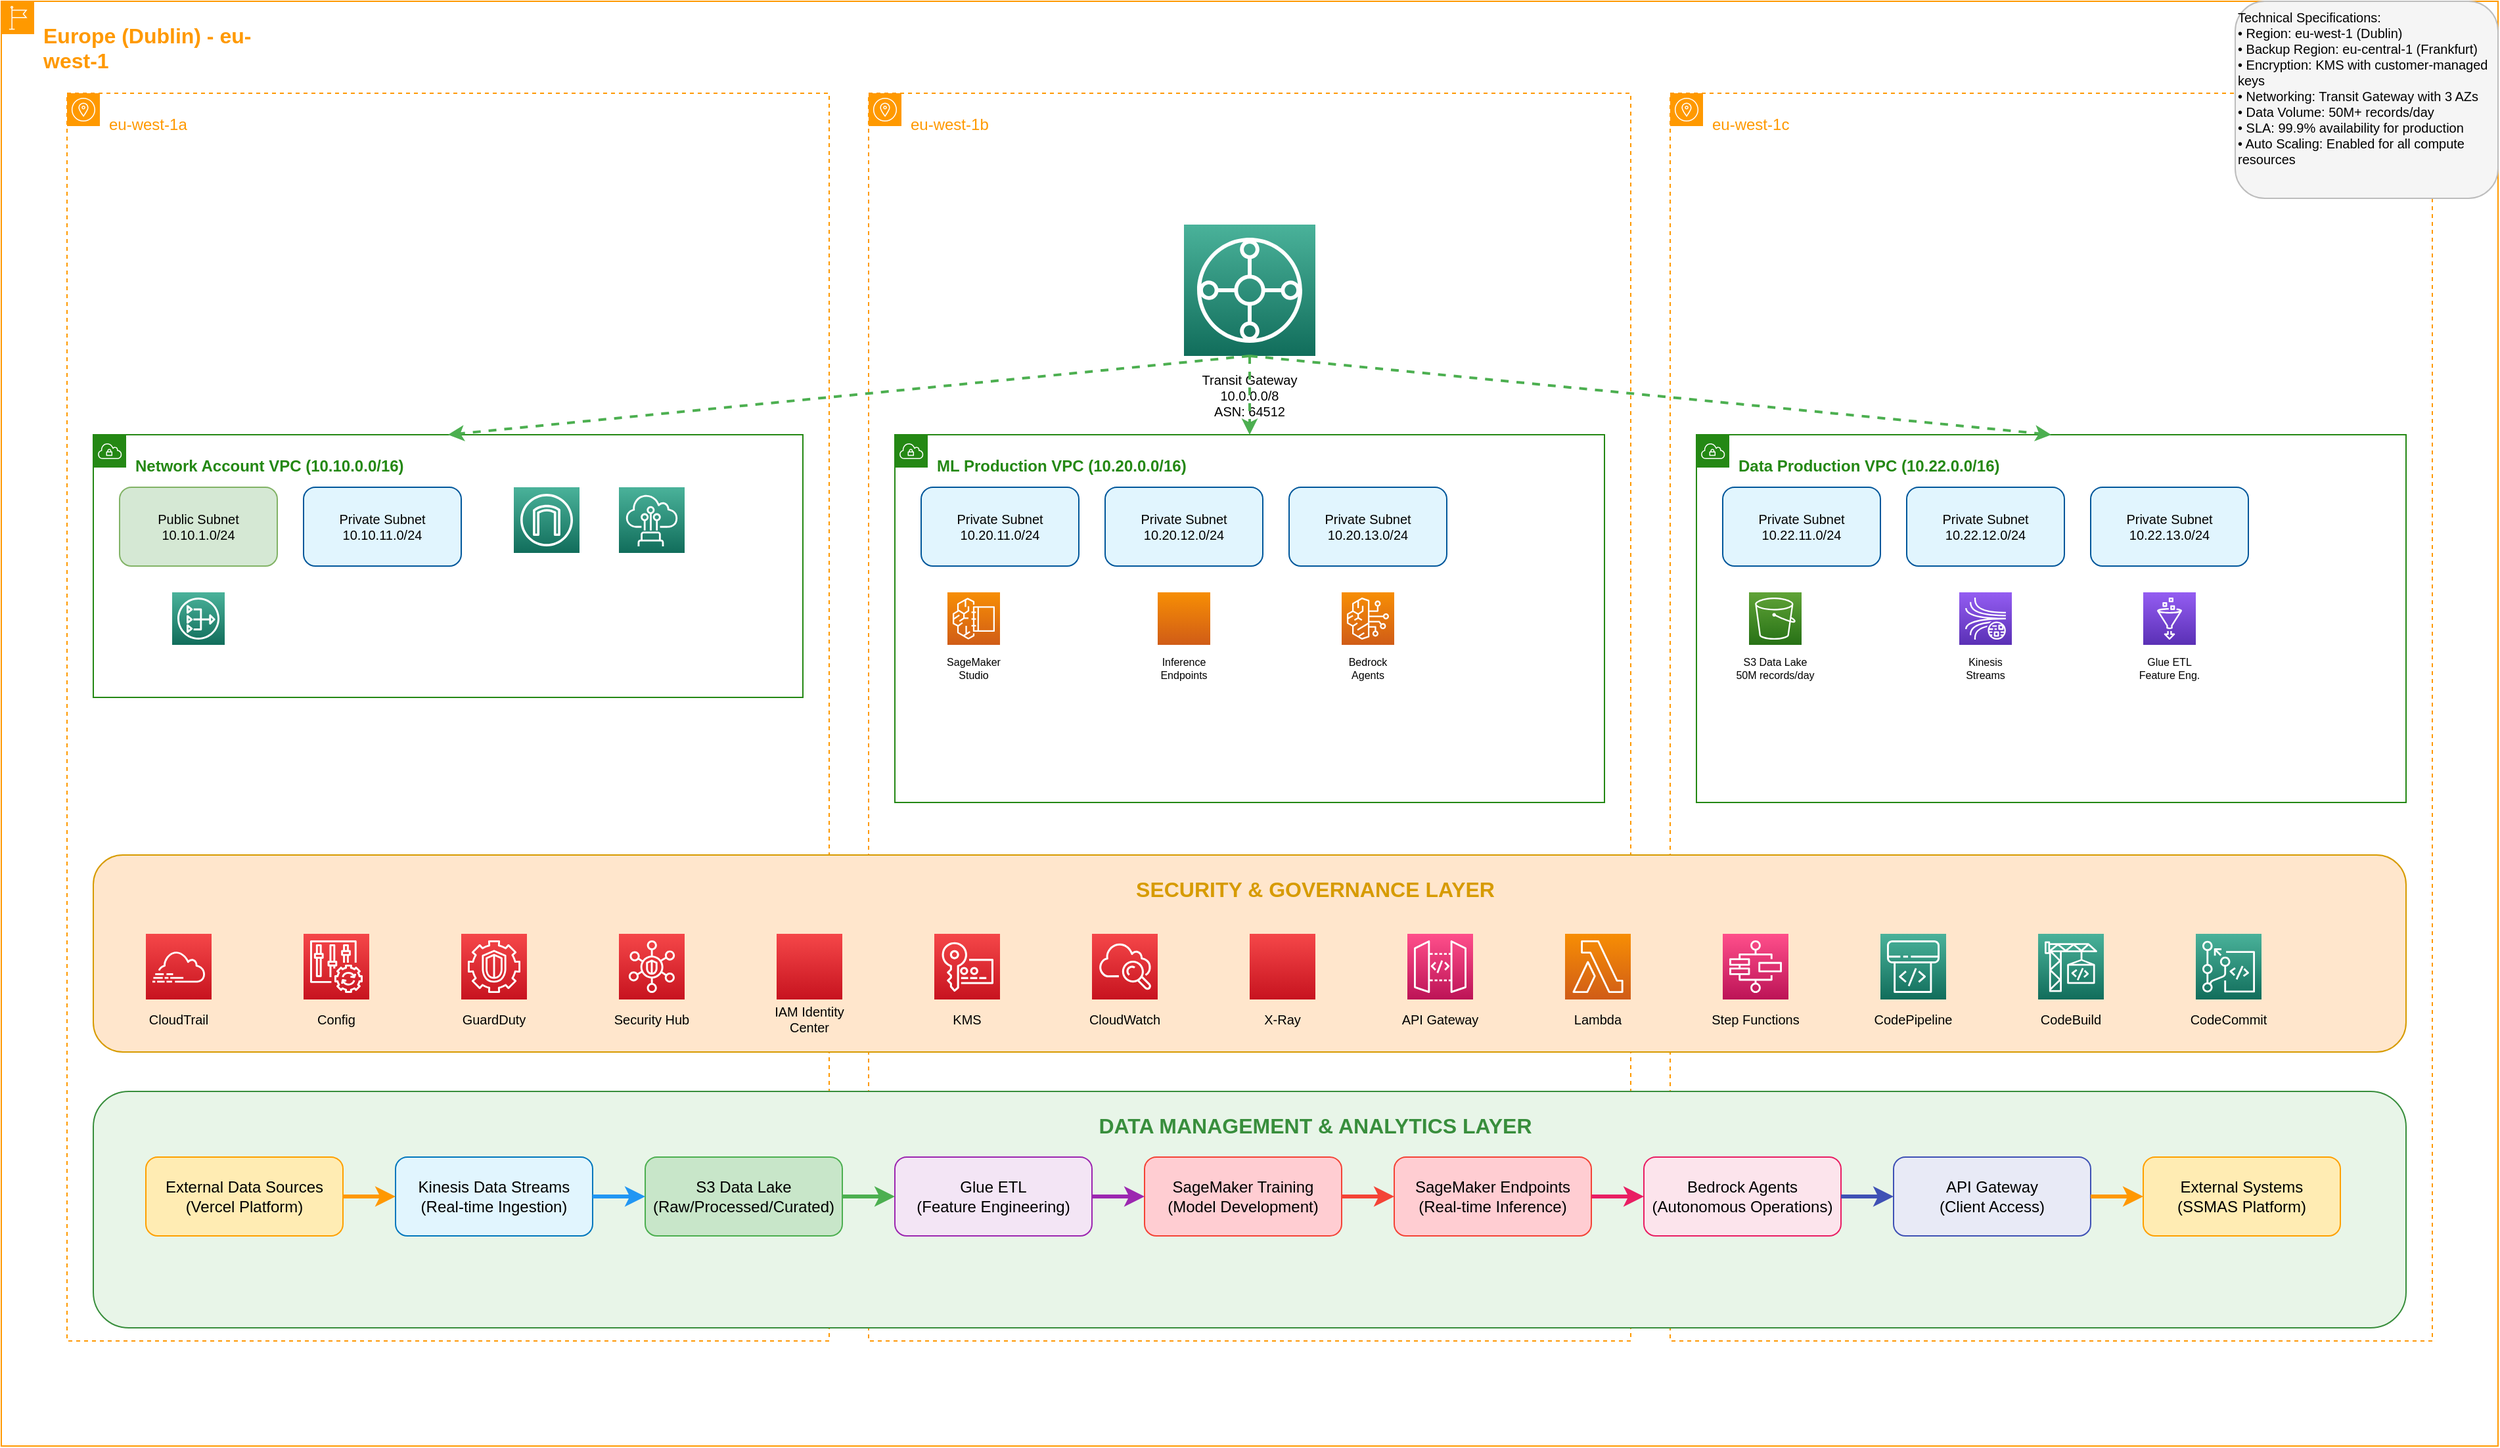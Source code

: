 <mxfile version="22.1.16" type="device">
  <diagram name="AWS Landing Zone - Technical Architecture" id="technical-architecture">
    <mxGraphModel dx="2400" dy="1400" grid="1" gridSize="10" guides="1" tooltips="1" connect="1" arrows="1" fold="1" page="1" pageScale="1" pageWidth="2000" pageHeight="1200" math="0" shadow="0">
      <root>
        <mxCell id="0" />
        <mxCell id="1" parent="0" />

        <!-- AWS Cloud Region -->
        <mxCell id="region-dublin" value="" style="sketch=0;outlineConnect=0;gradientColor=none;html=1;whiteSpace=wrap;fontSize=12;fontStyle=0;shape=mxgraph.aws4.group;grIcon=mxgraph.aws4.group_region;strokeColor=#FF9900;fillColor=none;verticalAlign=top;align=left;spacingLeft=30;fontColor=#FF9900;dashed=0;" vertex="1" parent="1">
          <mxGeometry x="50" y="50" width="1900" height="1100" as="geometry" />
        </mxCell>

        <!-- Region Label -->
        <mxCell id="region-label" value="Europe (Dublin) - eu-west-1" style="text;html=1;strokeColor=none;fillColor=none;align=left;verticalAlign=top;whiteSpace=wrap;rounded=0;fontSize=16;fontStyle=1;fontColor=#FF9900;" vertex="1" parent="1">
          <mxGeometry x="80" y="60" width="200" height="30" as="geometry" />
        </mxCell>

        <!-- Availability Zones -->
        <mxCell id="az-a" value="" style="sketch=0;outlineConnect=0;gradientColor=none;html=1;whiteSpace=wrap;fontSize=12;fontStyle=0;shape=mxgraph.aws4.group;grIcon=mxgraph.aws4.group_availability_zone;strokeColor=#FF9900;fillColor=none;verticalAlign=top;align=left;spacingLeft=30;fontColor=#FF9900;dashed=1;" vertex="1" parent="1">
          <mxGeometry x="100" y="120" width="580" height="950" as="geometry" />
        </mxCell>
        <mxCell id="az-a-label" value="eu-west-1a" style="text;html=1;strokeColor=none;fillColor=none;align=left;verticalAlign=top;whiteSpace=wrap;rounded=0;fontSize=12;fontColor=#FF9900;" vertex="1" parent="1">
          <mxGeometry x="130" y="130" width="80" height="20" as="geometry" />
        </mxCell>

        <mxCell id="az-b" value="" style="sketch=0;outlineConnect=0;gradientColor=none;html=1;whiteSpace=wrap;fontSize=12;fontStyle=0;shape=mxgraph.aws4.group;grIcon=mxgraph.aws4.group_availability_zone;strokeColor=#FF9900;fillColor=none;verticalAlign=top;align=left;spacingLeft=30;fontColor=#FF9900;dashed=1;" vertex="1" parent="1">
          <mxGeometry x="710" y="120" width="580" height="950" as="geometry" />
        </mxCell>
        <mxCell id="az-b-label" value="eu-west-1b" style="text;html=1;strokeColor=none;fillColor=none;align=left;verticalAlign=top;whiteSpace=wrap;rounded=0;fontSize=12;fontColor=#FF9900;" vertex="1" parent="1">
          <mxGeometry x="740" y="130" width="80" height="20" as="geometry" />
        </mxCell>

        <mxCell id="az-c" value="" style="sketch=0;outlineConnect=0;gradientColor=none;html=1;whiteSpace=wrap;fontSize=12;fontStyle=0;shape=mxgraph.aws4.group;grIcon=mxgraph.aws4.group_availability_zone;strokeColor=#FF9900;fillColor=none;verticalAlign=top;align=left;spacingLeft=30;fontColor=#FF9900;dashed=1;" vertex="1" parent="1">
          <mxGeometry x="1320" y="120" width="580" height="950" as="geometry" />
        </mxCell>
        <mxCell id="az-c-label" value="eu-west-1c" style="text;html=1;strokeColor=none;fillColor=none;align=left;verticalAlign=top;whiteSpace=wrap;rounded=0;fontSize=12;fontColor=#FF9900;" vertex="1" parent="1">
          <mxGeometry x="1350" y="130" width="80" height="20" as="geometry" />
        </mxCell>

        <!-- Transit Gateway -->
        <mxCell id="transit-gateway" value="" style="sketch=0;points=[[0,0,0],[0.25,0,0],[0.5,0,0],[0.75,0,0],[1,0,0],[0,1,0],[0.25,1,0],[0.5,1,0],[0.75,1,0],[1,1,0],[0,0.25,0],[0,0.5,0],[0,0.75,0],[1,0.25,0],[1,0.5,0],[1,0.75,0]];outlineConnect=0;fontColor=#232F3E;gradientColor=#4AB29A;gradientDirection=north;fillColor=#116D5B;strokeColor=#ffffff;dashed=0;verticalLabelPosition=bottom;verticalAlign=top;align=center;html=1;fontSize=12;fontStyle=0;aspect=fixed;shape=mxgraph.aws4.resourceIcon;resIcon=mxgraph.aws4.transit_gateway;" vertex="1" parent="1">
          <mxGeometry x="950" y="220" width="100" height="100" as="geometry" />
        </mxCell>
        <mxCell id="tgw-label" value="Transit Gateway&#xa;10.0.0.0/8&#xa;ASN: 64512" style="text;html=1;strokeColor=none;fillColor=none;align=center;verticalAlign=middle;whiteSpace=wrap;rounded=0;fontSize=10;" vertex="1" parent="1">
          <mxGeometry x="920" y="330" width="160" height="40" as="geometry" />
        </mxCell>

        <!-- Network Account VPC -->
        <mxCell id="network-vpc" value="" style="sketch=0;outlineConnect=0;gradientColor=none;html=1;whiteSpace=wrap;fontSize=12;fontStyle=0;shape=mxgraph.aws4.group;grIcon=mxgraph.aws4.group_vpc;strokeColor=#248814;fillColor=none;verticalAlign=top;align=left;spacingLeft=30;fontColor=#248814;dashed=0;" vertex="1" parent="1">
          <mxGeometry x="120" y="380" width="540" height="200" as="geometry" />
        </mxCell>
        <mxCell id="network-vpc-label" value="Network Account VPC (10.10.0.0/16)" style="text;html=1;strokeColor=none;fillColor=none;align=left;verticalAlign=top;whiteSpace=wrap;rounded=0;fontSize=12;fontColor=#248814;fontStyle=1;" vertex="1" parent="1">
          <mxGeometry x="150" y="390" width="250" height="20" as="geometry" />
        </mxCell>

        <!-- Network Subnets -->
        <mxCell id="public-subnet-net" value="Public Subnet&#xa;10.10.1.0/24" style="rounded=1;whiteSpace=wrap;html=1;fillColor=#D5E8D4;strokeColor=#82B366;fontSize=10;" vertex="1" parent="1">
          <mxGeometry x="140" y="420" width="120" height="60" as="geometry" />
        </mxCell>

        <mxCell id="private-subnet-net" value="Private Subnet&#xa;10.10.11.0/24" style="rounded=1;whiteSpace=wrap;html=1;fillColor=#E1F5FE;strokeColor=#01579B;fontSize=10;" vertex="1" parent="1">
          <mxGeometry x="280" y="420" width="120" height="60" as="geometry" />
        </mxCell>

        <!-- Network Components -->
        <mxCell id="nat-gateway" value="" style="sketch=0;points=[[0,0,0],[0.25,0,0],[0.5,0,0],[0.75,0,0],[1,0,0],[0,1,0],[0.25,1,0],[0.5,1,0],[0.75,1,0],[1,1,0],[0,0.25,0],[0,0.5,0],[0,0.75,0],[1,0.25,0],[1,0.5,0],[1,0.75,0]];outlineConnect=0;fontColor=#232F3E;gradientColor=#4AB29A;gradientDirection=north;fillColor=#116D5B;strokeColor=#ffffff;dashed=0;verticalLabelPosition=bottom;verticalAlign=top;align=center;html=1;fontSize=12;fontStyle=0;aspect=fixed;shape=mxgraph.aws4.resourceIcon;resIcon=mxgraph.aws4.nat_gateway;" vertex="1" parent="1">
          <mxGeometry x="180" y="500" width="40" height="40" as="geometry" />
        </mxCell>

        <mxCell id="internet-gateway" value="" style="sketch=0;points=[[0,0,0],[0.25,0,0],[0.5,0,0],[0.75,0,0],[1,0,0],[0,1,0],[0.25,1,0],[0.5,1,0],[0.75,1,0],[1,1,0],[0,0.25,0],[0,0.5,0],[0,0.75,0],[1,0.25,0],[1,0.5,0],[1,0.75,0]];outlineConnect=0;fontColor=#232F3E;gradientColor=#4AB29A;gradientDirection=north;fillColor=#116D5B;strokeColor=#ffffff;dashed=0;verticalLabelPosition=bottom;verticalAlign=top;align=center;html=1;fontSize=12;fontStyle=0;aspect=fixed;shape=mxgraph.aws4.resourceIcon;resIcon=mxgraph.aws4.internet_gateway;" vertex="1" parent="1">
          <mxGeometry x="440" y="420" width="50" height="50" as="geometry" />
        </mxCell>

        <!-- Direct Connect -->
        <mxCell id="direct-connect" value="" style="sketch=0;points=[[0,0,0],[0.25,0,0],[0.5,0,0],[0.75,0,0],[1,0,0],[0,1,0],[0.25,1,0],[0.5,1,0],[0.75,1,0],[1,1,0],[0,0.25,0],[0,0.5,0],[0,0.75,0],[1,0.25,0],[1,0.5,0],[1,0.75,0]];outlineConnect=0;fontColor=#232F3E;gradientColor=#4AB29A;gradientDirection=north;fillColor=#116D5B;strokeColor=#ffffff;dashed=0;verticalLabelPosition=bottom;verticalAlign=top;align=center;html=1;fontSize=12;fontStyle=0;aspect=fixed;shape=mxgraph.aws4.resourceIcon;resIcon=mxgraph.aws4.direct_connect;" vertex="1" parent="1">
          <mxGeometry x="520" y="420" width="50" height="50" as="geometry" />
        </mxCell>

        <!-- ML Production VPC -->
        <mxCell id="ml-prod-vpc" value="" style="sketch=0;outlineConnect=0;gradientColor=none;html=1;whiteSpace=wrap;fontSize=12;fontStyle=0;shape=mxgraph.aws4.group;grIcon=mxgraph.aws4.group_vpc;strokeColor=#248814;fillColor=none;verticalAlign=top;align=left;spacingLeft=30;fontColor=#248814;dashed=0;" vertex="1" parent="1">
          <mxGeometry x="730" y="380" width="540" height="280" as="geometry" />
        </mxCell>
        <mxCell id="ml-prod-vpc-label" value="ML Production VPC (10.20.0.0/16)" style="text;html=1;strokeColor=none;fillColor=none;align=left;verticalAlign=top;whiteSpace=wrap;rounded=0;fontSize=12;fontColor=#248814;fontStyle=1;" vertex="1" parent="1">
          <mxGeometry x="760" y="390" width="250" height="20" as="geometry" />
        </mxCell>

        <!-- ML Subnets -->
        <mxCell id="private-subnet-ml-1" value="Private Subnet&#xa;10.20.11.0/24" style="rounded=1;whiteSpace=wrap;html=1;fillColor=#E1F5FE;strokeColor=#01579B;fontSize=10;" vertex="1" parent="1">
          <mxGeometry x="750" y="420" width="120" height="60" as="geometry" />
        </mxCell>

        <mxCell id="private-subnet-ml-2" value="Private Subnet&#xa;10.20.12.0/24" style="rounded=1;whiteSpace=wrap;html=1;fillColor=#E1F5FE;strokeColor=#01579B;fontSize=10;" vertex="1" parent="1">
          <mxGeometry x="890" y="420" width="120" height="60" as="geometry" />
        </mxCell>

        <mxCell id="private-subnet-ml-3" value="Private Subnet&#xa;10.20.13.0/24" style="rounded=1;whiteSpace=wrap;html=1;fillColor=#E1F5FE;strokeColor=#01579B;fontSize=10;" vertex="1" parent="1">
          <mxGeometry x="1030" y="420" width="120" height="60" as="geometry" />
        </mxCell>

        <!-- SageMaker Components -->
        <mxCell id="sagemaker-studio" value="" style="sketch=0;points=[[0,0,0],[0.25,0,0],[0.5,0,0],[0.75,0,0],[1,0,0],[0,1,0],[0.25,1,0],[0.5,1,0],[0.75,1,0],[1,1,0],[0,0.25,0],[0,0.5,0],[0,0.75,0],[1,0.25,0],[1,0.5,0],[1,0.75,0]];outlineConnect=0;fontColor=#232F3E;gradientColor=#F78E04;gradientDirection=north;fillColor=#D05C17;strokeColor=#ffffff;dashed=0;verticalLabelPosition=bottom;verticalAlign=top;align=center;html=1;fontSize=12;fontStyle=0;aspect=fixed;shape=mxgraph.aws4.resourceIcon;resIcon=mxgraph.aws4.sagemaker_studio_lab;" vertex="1" parent="1">
          <mxGeometry x="770" y="500" width="40" height="40" as="geometry" />
        </mxCell>
        <mxCell id="sagemaker-studio-label" value="SageMaker&#xa;Studio" style="text;html=1;strokeColor=none;fillColor=none;align=center;verticalAlign=middle;whiteSpace=wrap;rounded=0;fontSize=8;" vertex="1" parent="1">
          <mxGeometry x="750" y="545" width="80" height="25" as="geometry" />
        </mxCell>

        <mxCell id="sagemaker-endpoint" value="" style="sketch=0;points=[[0,0,0],[0.25,0,0],[0.5,0,0],[0.75,0,0],[1,0,0],[0,1,0],[0.25,1,0],[0.5,1,0],[0.75,1,0],[1,1,0],[0,0.25,0],[0,0.5,0],[0,0.75,0],[1,0.25,0],[1,0.5,0],[1,0.75,0]];outlineConnect=0;fontColor=#232F3E;gradientColor=#F78E04;gradientDirection=north;fillColor=#D05C17;strokeColor=#ffffff;dashed=0;verticalLabelPosition=bottom;verticalAlign=top;align=center;html=1;fontSize=12;fontStyle=0;aspect=fixed;shape=mxgraph.aws4.resourceIcon;resIcon=mxgraph.aws4.sagemaker_endpoints;" vertex="1" parent="1">
          <mxGeometry x="930" y="500" width="40" height="40" as="geometry" />
        </mxCell>
        <mxCell id="sagemaker-endpoint-label" value="Inference&#xa;Endpoints" style="text;html=1;strokeColor=none;fillColor=none;align=center;verticalAlign=middle;whiteSpace=wrap;rounded=0;fontSize=8;" vertex="1" parent="1">
          <mxGeometry x="910" y="545" width="80" height="25" as="geometry" />
        </mxCell>

        <mxCell id="bedrock" value="" style="sketch=0;points=[[0,0,0],[0.25,0,0],[0.5,0,0],[0.75,0,0],[1,0,0],[0,1,0],[0.25,1,0],[0.5,1,0],[0.75,1,0],[1,1,0],[0,0.25,0],[0,0.5,0],[0,0.75,0],[1,0.25,0],[1,0.5,0],[1,0.75,0]];outlineConnect=0;fontColor=#232F3E;gradientColor=#F78E04;gradientDirection=north;fillColor=#D05C17;strokeColor=#ffffff;dashed=0;verticalLabelPosition=bottom;verticalAlign=top;align=center;html=1;fontSize=12;fontStyle=0;aspect=fixed;shape=mxgraph.aws4.resourceIcon;resIcon=mxgraph.aws4.bedrock;" vertex="1" parent="1">
          <mxGeometry x="1070" y="500" width="40" height="40" as="geometry" />
        </mxCell>
        <mxCell id="bedrock-label" value="Bedrock&#xa;Agents" style="text;html=1;strokeColor=none;fillColor=none;align=center;verticalAlign=middle;whiteSpace=wrap;rounded=0;fontSize=8;" vertex="1" parent="1">
          <mxGeometry x="1050" y="545" width="80" height="25" as="geometry" />
        </mxCell>

        <!-- Data Production VPC -->
        <mxCell id="data-prod-vpc" value="" style="sketch=0;outlineConnect=0;gradientColor=none;html=1;whiteSpace=wrap;fontSize=12;fontStyle=0;shape=mxgraph.aws4.group;grIcon=mxgraph.aws4.group_vpc;strokeColor=#248814;fillColor=none;verticalAlign=top;align=left;spacingLeft=30;fontColor=#248814;dashed=0;" vertex="1" parent="1">
          <mxGeometry x="1340" y="380" width="540" height="280" as="geometry" />
        </mxCell>
        <mxCell id="data-prod-vpc-label" value="Data Production VPC (10.22.0.0/16)" style="text;html=1;strokeColor=none;fillColor=none;align=left;verticalAlign=top;whiteSpace=wrap;rounded=0;fontSize=12;fontColor=#248814;fontStyle=1;" vertex="1" parent="1">
          <mxGeometry x="1370" y="390" width="250" height="20" as="geometry" />
        </mxCell>

        <!-- Data Subnets -->
        <mxCell id="private-subnet-data-1" value="Private Subnet&#xa;10.22.11.0/24" style="rounded=1;whiteSpace=wrap;html=1;fillColor=#E1F5FE;strokeColor=#01579B;fontSize=10;" vertex="1" parent="1">
          <mxGeometry x="1360" y="420" width="120" height="60" as="geometry" />
        </mxCell>

        <mxCell id="private-subnet-data-2" value="Private Subnet&#xa;10.22.12.0/24" style="rounded=1;whiteSpace=wrap;html=1;fillColor=#E1F5FE;strokeColor=#01579B;fontSize=10;" vertex="1" parent="1">
          <mxGeometry x="1500" y="420" width="120" height="60" as="geometry" />
        </mxCell>

        <mxCell id="private-subnet-data-3" value="Private Subnet&#xa;10.22.13.0/24" style="rounded=1;whiteSpace=wrap;html=1;fillColor=#E1F5FE;strokeColor=#01579B;fontSize=10;" vertex="1" parent="1">
          <mxGeometry x="1640" y="420" width="120" height="60" as="geometry" />
        </mxCell>

        <!-- Data Services -->
        <mxCell id="s3-datalake" value="" style="sketch=0;points=[[0,0,0],[0.25,0,0],[0.5,0,0],[0.75,0,0],[1,0,0],[0,1,0],[0.25,1,0],[0.5,1,0],[0.75,1,0],[1,1,0],[0,0.25,0],[0,0.5,0],[0,0.75,0],[1,0.25,0],[1,0.5,0],[1,0.75,0]];outlineConnect=0;fontColor=#232F3E;gradientColor=#60A337;gradientDirection=north;fillColor=#277116;strokeColor=#ffffff;dashed=0;verticalLabelPosition=bottom;verticalAlign=top;align=center;html=1;fontSize=12;fontStyle=0;aspect=fixed;shape=mxgraph.aws4.resourceIcon;resIcon=mxgraph.aws4.s3;" vertex="1" parent="1">
          <mxGeometry x="1380" y="500" width="40" height="40" as="geometry" />
        </mxCell>
        <mxCell id="s3-label" value="S3 Data Lake&#xa;50M records/day" style="text;html=1;strokeColor=none;fillColor=none;align=center;verticalAlign=middle;whiteSpace=wrap;rounded=0;fontSize=8;" vertex="1" parent="1">
          <mxGeometry x="1360" y="545" width="80" height="25" as="geometry" />
        </mxCell>

        <mxCell id="kinesis" value="" style="sketch=0;points=[[0,0,0],[0.25,0,0],[0.5,0,0],[0.75,0,0],[1,0,0],[0,1,0],[0.25,1,0],[0.5,1,0],[0.75,1,0],[1,1,0],[0,0.25,0],[0,0.5,0],[0,0.75,0],[1,0.25,0],[1,0.5,0],[1,0.75,0]];outlineConnect=0;fontColor=#232F3E;gradientColor=#945DF2;gradientDirection=north;fillColor=#5A30B5;strokeColor=#ffffff;dashed=0;verticalLabelPosition=bottom;verticalAlign=top;align=center;html=1;fontSize=12;fontStyle=0;aspect=fixed;shape=mxgraph.aws4.resourceIcon;resIcon=mxgraph.aws4.kinesis_data_streams;" vertex="1" parent="1">
          <mxGeometry x="1540" y="500" width="40" height="40" as="geometry" />
        </mxCell>
        <mxCell id="kinesis-label" value="Kinesis&#xa;Streams" style="text;html=1;strokeColor=none;fillColor=none;align=center;verticalAlign=middle;whiteSpace=wrap;rounded=0;fontSize=8;" vertex="1" parent="1">
          <mxGeometry x="1520" y="545" width="80" height="25" as="geometry" />
        </mxCell>

        <mxCell id="glue" value="" style="sketch=0;points=[[0,0,0],[0.25,0,0],[0.5,0,0],[0.75,0,0],[1,0,0],[0,1,0],[0.25,1,0],[0.5,1,0],[0.75,1,0],[1,1,0],[0,0.25,0],[0,0.5,0],[0,0.75,0],[1,0.25,0],[1,0.5,0],[1,0.75,0]];outlineConnect=0;fontColor=#232F3E;gradientColor=#945DF2;gradientDirection=north;fillColor=#5A30B5;strokeColor=#ffffff;dashed=0;verticalLabelPosition=bottom;verticalAlign=top;align=center;html=1;fontSize=12;fontStyle=0;aspect=fixed;shape=mxgraph.aws4.resourceIcon;resIcon=mxgraph.aws4.glue;" vertex="1" parent="1">
          <mxGeometry x="1680" y="500" width="40" height="40" as="geometry" />
        </mxCell>
        <mxCell id="glue-label" value="Glue ETL&#xa;Feature Eng." style="text;html=1;strokeColor=none;fillColor=none;align=center;verticalAlign=middle;whiteSpace=wrap;rounded=0;fontSize=8;" vertex="1" parent="1">
          <mxGeometry x="1660" y="545" width="80" height="25" as="geometry" />
        </mxCell>

        <!-- Security Services Layer -->
        <mxCell id="security-layer" value="" style="rounded=1;whiteSpace=wrap;html=1;fillColor=#FFE6CC;strokeColor=#D79B00;verticalAlign=top;fontSize=14;fontStyle=1;" vertex="1" parent="1">
          <mxGeometry x="120" y="700" width="1760" height="150" as="geometry" />
        </mxCell>
        <mxCell id="security-layer-label" value="SECURITY &amp; GOVERNANCE LAYER" style="text;html=1;strokeColor=none;fillColor=none;align=center;verticalAlign=top;whiteSpace=wrap;rounded=0;fontSize=16;fontStyle=1;fontColor=#D79B00;" vertex="1" parent="1">
          <mxGeometry x="900" y="710" width="300" height="30" as="geometry" />
        </mxCell>

        <!-- Security Services -->
        <mxCell id="cloudtrail" value="" style="sketch=0;points=[[0,0,0],[0.25,0,0],[0.5,0,0],[0.75,0,0],[1,0,0],[0,1,0],[0.25,1,0],[0.5,1,0],[0.75,1,0],[1,1,0],[0,0.25,0],[0,0.5,0],[0,0.75,0],[1,0.25,0],[1,0.5,0],[1,0.75,0]];outlineConnect=0;fontColor=#232F3E;gradientColor=#F54749;gradientDirection=north;fillColor=#C7131F;strokeColor=#ffffff;dashed=0;verticalLabelPosition=bottom;verticalAlign=top;align=center;html=1;fontSize=12;fontStyle=0;aspect=fixed;shape=mxgraph.aws4.resourceIcon;resIcon=mxgraph.aws4.cloudtrail;" vertex="1" parent="1">
          <mxGeometry x="160" y="760" width="50" height="50" as="geometry" />
        </mxCell>
        <mxCell id="cloudtrail-label" value="CloudTrail" style="text;html=1;strokeColor=none;fillColor=none;align=center;verticalAlign=middle;whiteSpace=wrap;rounded=0;fontSize=10;" vertex="1" parent="1">
          <mxGeometry x="135" y="815" width="100" height="20" as="geometry" />
        </mxCell>

        <mxCell id="config" value="" style="sketch=0;points=[[0,0,0],[0.25,0,0],[0.5,0,0],[0.75,0,0],[1,0,0],[0,1,0],[0.25,1,0],[0.5,1,0],[0.75,1,0],[1,1,0],[0,0.25,0],[0,0.5,0],[0,0.75,0],[1,0.25,0],[1,0.5,0],[1,0.75,0]];outlineConnect=0;fontColor=#232F3E;gradientColor=#F54749;gradientDirection=north;fillColor=#C7131F;strokeColor=#ffffff;dashed=0;verticalLabelPosition=bottom;verticalAlign=top;align=center;html=1;fontSize=12;fontStyle=0;aspect=fixed;shape=mxgraph.aws4.resourceIcon;resIcon=mxgraph.aws4.config;" vertex="1" parent="1">
          <mxGeometry x="280" y="760" width="50" height="50" as="geometry" />
        </mxCell>
        <mxCell id="config-label" value="Config" style="text;html=1;strokeColor=none;fillColor=none;align=center;verticalAlign=middle;whiteSpace=wrap;rounded=0;fontSize=10;" vertex="1" parent="1">
          <mxGeometry x="255" y="815" width="100" height="20" as="geometry" />
        </mxCell>

        <mxCell id="guardduty" value="" style="sketch=0;points=[[0,0,0],[0.25,0,0],[0.5,0,0],[0.75,0,0],[1,0,0],[0,1,0],[0.25,1,0],[0.5,1,0],[0.75,1,0],[1,1,0],[0,0.25,0],[0,0.5,0],[0,0.75,0],[1,0.25,0],[1,0.5,0],[1,0.75,0]];outlineConnect=0;fontColor=#232F3E;gradientColor=#F54749;gradientDirection=north;fillColor=#C7131F;strokeColor=#ffffff;dashed=0;verticalLabelPosition=bottom;verticalAlign=top;align=center;html=1;fontSize=12;fontStyle=0;aspect=fixed;shape=mxgraph.aws4.resourceIcon;resIcon=mxgraph.aws4.guardduty;" vertex="1" parent="1">
          <mxGeometry x="400" y="760" width="50" height="50" as="geometry" />
        </mxCell>
        <mxCell id="guardduty-label" value="GuardDuty" style="text;html=1;strokeColor=none;fillColor=none;align=center;verticalAlign=middle;whiteSpace=wrap;rounded=0;fontSize=10;" vertex="1" parent="1">
          <mxGeometry x="375" y="815" width="100" height="20" as="geometry" />
        </mxCell>

        <mxCell id="security-hub" value="" style="sketch=0;points=[[0,0,0],[0.25,0,0],[0.5,0,0],[0.75,0,0],[1,0,0],[0,1,0],[0.25,1,0],[0.5,1,0],[0.75,1,0],[1,1,0],[0,0.25,0],[0,0.5,0],[0,0.75,0],[1,0.25,0],[1,0.5,0],[1,0.75,0]];outlineConnect=0;fontColor=#232F3E;gradientColor=#F54749;gradientDirection=north;fillColor=#C7131F;strokeColor=#ffffff;dashed=0;verticalLabelPosition=bottom;verticalAlign=top;align=center;html=1;fontSize=12;fontStyle=0;aspect=fixed;shape=mxgraph.aws4.resourceIcon;resIcon=mxgraph.aws4.security_hub;" vertex="1" parent="1">
          <mxGeometry x="520" y="760" width="50" height="50" as="geometry" />
        </mxCell>
        <mxCell id="security-hub-label" value="Security Hub" style="text;html=1;strokeColor=none;fillColor=none;align=center;verticalAlign=middle;whiteSpace=wrap;rounded=0;fontSize=10;" vertex="1" parent="1">
          <mxGeometry x="495" y="815" width="100" height="20" as="geometry" />
        </mxCell>

        <mxCell id="iam-center" value="" style="sketch=0;points=[[0,0,0],[0.25,0,0],[0.5,0,0],[0.75,0,0],[1,0,0],[0,1,0],[0.25,1,0],[0.5,1,0],[0.75,1,0],[1,1,0],[0,0.25,0],[0,0.5,0],[0,0.75,0],[1,0.25,0],[1,0.5,0],[1,0.75,0]];outlineConnect=0;fontColor=#232F3E;gradientColor=#F54749;gradientDirection=north;fillColor=#C7131F;strokeColor=#ffffff;dashed=0;verticalLabelPosition=bottom;verticalAlign=top;align=center;html=1;fontSize=12;fontStyle=0;aspect=fixed;shape=mxgraph.aws4.resourceIcon;resIcon=mxgraph.aws4.identity_center;" vertex="1" parent="1">
          <mxGeometry x="640" y="760" width="50" height="50" as="geometry" />
        </mxCell>
        <mxCell id="iam-center-label" value="IAM Identity&#xa;Center" style="text;html=1;strokeColor=none;fillColor=none;align=center;verticalAlign=middle;whiteSpace=wrap;rounded=0;fontSize=10;" vertex="1" parent="1">
          <mxGeometry x="615" y="815" width="100" height="20" as="geometry" />
        </mxCell>

        <mxCell id="kms" value="" style="sketch=0;points=[[0,0,0],[0.25,0,0],[0.5,0,0],[0.75,0,0],[1,0,0],[0,1,0],[0.25,1,0],[0.5,1,0],[0.75,1,0],[1,1,0],[0,0.25,0],[0,0.5,0],[0,0.75,0],[1,0.25,0],[1,0.5,0],[1,0.75,0]];outlineConnect=0;fontColor=#232F3E;gradientColor=#F54749;gradientDirection=north;fillColor=#C7131F;strokeColor=#ffffff;dashed=0;verticalLabelPosition=bottom;verticalAlign=top;align=center;html=1;fontSize=12;fontStyle=0;aspect=fixed;shape=mxgraph.aws4.resourceIcon;resIcon=mxgraph.aws4.key_management_service;" vertex="1" parent="1">
          <mxGeometry x="760" y="760" width="50" height="50" as="geometry" />
        </mxCell>
        <mxCell id="kms-label" value="KMS" style="text;html=1;strokeColor=none;fillColor=none;align=center;verticalAlign=middle;whiteSpace=wrap;rounded=0;fontSize=10;" vertex="1" parent="1">
          <mxGeometry x="735" y="815" width="100" height="20" as="geometry" />
        </mxCell>

        <!-- Monitoring Services -->
        <mxCell id="cloudwatch" value="" style="sketch=0;points=[[0,0,0],[0.25,0,0],[0.5,0,0],[0.75,0,0],[1,0,0],[0,1,0],[0.25,1,0],[0.5,1,0],[0.75,1,0],[1,1,0],[0,0.25,0],[0,0.5,0],[0,0.75,0],[1,0.25,0],[1,0.5,0],[1,0.75,0]];outlineConnect=0;fontColor=#232F3E;gradientColor=#F54749;gradientDirection=north;fillColor=#C7131F;strokeColor=#ffffff;dashed=0;verticalLabelPosition=bottom;verticalAlign=top;align=center;html=1;fontSize=12;fontStyle=0;aspect=fixed;shape=mxgraph.aws4.resourceIcon;resIcon=mxgraph.aws4.cloudwatch;" vertex="1" parent="1">
          <mxGeometry x="880" y="760" width="50" height="50" as="geometry" />
        </mxCell>
        <mxCell id="cloudwatch-label" value="CloudWatch" style="text;html=1;strokeColor=none;fillColor=none;align=center;verticalAlign=middle;whiteSpace=wrap;rounded=0;fontSize=10;" vertex="1" parent="1">
          <mxGeometry x="855" y="815" width="100" height="20" as="geometry" />
        </mxCell>

        <mxCell id="xray" value="" style="sketch=0;points=[[0,0,0],[0.25,0,0],[0.5,0,0],[0.75,0,0],[1,0,0],[0,1,0],[0.25,1,0],[0.5,1,0],[0.75,1,0],[1,1,0],[0,0.25,0],[0,0.5,0],[0,0.75,0],[1,0.25,0],[1,0.5,0],[1,0.75,0]];outlineConnect=0;fontColor=#232F3E;gradientColor=#F54749;gradientDirection=north;fillColor=#C7131F;strokeColor=#ffffff;dashed=0;verticalLabelPosition=bottom;verticalAlign=top;align=center;html=1;fontSize=12;fontStyle=0;aspect=fixed;shape=mxgraph.aws4.resourceIcon;resIcon=mxgraph.aws4.x_ray;" vertex="1" parent="1">
          <mxGeometry x="1000" y="760" width="50" height="50" as="geometry" />
        </mxCell>
        <mxCell id="xray-label" value="X-Ray" style="text;html=1;strokeColor=none;fillColor=none;align=center;verticalAlign=middle;whiteSpace=wrap;rounded=0;fontSize=10;" vertex="1" parent="1">
          <mxGeometry x="975" y="815" width="100" height="20" as="geometry" />
        </mxCell>

        <!-- Application Services -->
        <mxCell id="api-gateway" value="" style="sketch=0;points=[[0,0,0],[0.25,0,0],[0.5,0,0],[0.75,0,0],[1,0,0],[0,1,0],[0.25,1,0],[0.5,1,0],[0.75,1,0],[1,1,0],[0,0.25,0],[0,0.5,0],[0,0.75,0],[1,0.25,0],[1,0.5,0],[1,0.75,0]];outlineConnect=0;fontColor=#232F3E;gradientColor=#FF4F8B;gradientDirection=north;fillColor=#BC1356;strokeColor=#ffffff;dashed=0;verticalLabelPosition=bottom;verticalAlign=top;align=center;html=1;fontSize=12;fontStyle=0;aspect=fixed;shape=mxgraph.aws4.resourceIcon;resIcon=mxgraph.aws4.api_gateway;" vertex="1" parent="1">
          <mxGeometry x="1120" y="760" width="50" height="50" as="geometry" />
        </mxCell>
        <mxCell id="api-gateway-label" value="API Gateway" style="text;html=1;strokeColor=none;fillColor=none;align=center;verticalAlign=middle;whiteSpace=wrap;rounded=0;fontSize=10;" vertex="1" parent="1">
          <mxGeometry x="1095" y="815" width="100" height="20" as="geometry" />
        </mxCell>

        <mxCell id="lambda" value="" style="sketch=0;points=[[0,0,0],[0.25,0,0],[0.5,0,0],[0.75,0,0],[1,0,0],[0,1,0],[0.25,1,0],[0.5,1,0],[0.75,1,0],[1,1,0],[0,0.25,0],[0,0.5,0],[0,0.75,0],[1,0.25,0],[1,0.5,0],[1,0.75,0]];outlineConnect=0;fontColor=#232F3E;gradientColor=#F78E04;gradientDirection=north;fillColor=#D05C17;strokeColor=#ffffff;dashed=0;verticalLabelPosition=bottom;verticalAlign=top;align=center;html=1;fontSize=12;fontStyle=0;aspect=fixed;shape=mxgraph.aws4.resourceIcon;resIcon=mxgraph.aws4.lambda;" vertex="1" parent="1">
          <mxGeometry x="1240" y="760" width="50" height="50" as="geometry" />
        </mxCell>
        <mxCell id="lambda-label" value="Lambda" style="text;html=1;strokeColor=none;fillColor=none;align=center;verticalAlign=middle;whiteSpace=wrap;rounded=0;fontSize=10;" vertex="1" parent="1">
          <mxGeometry x="1215" y="815" width="100" height="20" as="geometry" />
        </mxCell>

        <mxCell id="step-functions" value="" style="sketch=0;points=[[0,0,0],[0.25,0,0],[0.5,0,0],[0.75,0,0],[1,0,0],[0,1,0],[0.25,1,0],[0.5,1,0],[0.75,1,0],[1,1,0],[0,0.25,0],[0,0.5,0],[0,0.75,0],[1,0.25,0],[1,0.5,0],[1,0.75,0]];outlineConnect=0;fontColor=#232F3E;gradientColor=#FF4F8B;gradientDirection=north;fillColor=#BC1356;strokeColor=#ffffff;dashed=0;verticalLabelPosition=bottom;verticalAlign=top;align=center;html=1;fontSize=12;fontStyle=0;aspect=fixed;shape=mxgraph.aws4.resourceIcon;resIcon=mxgraph.aws4.step_functions;" vertex="1" parent="1">
          <mxGeometry x="1360" y="760" width="50" height="50" as="geometry" />
        </mxCell>
        <mxCell id="step-functions-label" value="Step Functions" style="text;html=1;strokeColor=none;fillColor=none;align=center;verticalAlign=middle;whiteSpace=wrap;rounded=0;fontSize=10;" vertex="1" parent="1">
          <mxGeometry x="1335" y="815" width="100" height="20" as="geometry" />
        </mxCell>

        <!-- CI/CD Services -->
        <mxCell id="codepipeline" value="" style="sketch=0;points=[[0,0,0],[0.25,0,0],[0.5,0,0],[0.75,0,0],[1,0,0],[0,1,0],[0.25,1,0],[0.5,1,0],[0.75,1,0],[1,1,0],[0,0.25,0],[0,0.5,0],[0,0.75,0],[1,0.25,0],[1,0.5,0],[1,0.75,0]];outlineConnect=0;fontColor=#232F3E;gradientColor=#4AB29A;gradientDirection=north;fillColor=#116D5B;strokeColor=#ffffff;dashed=0;verticalLabelPosition=bottom;verticalAlign=top;align=center;html=1;fontSize=12;fontStyle=0;aspect=fixed;shape=mxgraph.aws4.resourceIcon;resIcon=mxgraph.aws4.codepipeline;" vertex="1" parent="1">
          <mxGeometry x="1480" y="760" width="50" height="50" as="geometry" />
        </mxCell>
        <mxCell id="codepipeline-label" value="CodePipeline" style="text;html=1;strokeColor=none;fillColor=none;align=center;verticalAlign=middle;whiteSpace=wrap;rounded=0;fontSize=10;" vertex="1" parent="1">
          <mxGeometry x="1455" y="815" width="100" height="20" as="geometry" />
        </mxCell>

        <mxCell id="codebuild" value="" style="sketch=0;points=[[0,0,0],[0.25,0,0],[0.5,0,0],[0.75,0,0],[1,0,0],[0,1,0],[0.25,1,0],[0.5,1,0],[0.75,1,0],[1,1,0],[0,0.25,0],[0,0.5,0],[0,0.75,0],[1,0.25,0],[1,0.5,0],[1,0.75,0]];outlineConnect=0;fontColor=#232F3E;gradientColor=#4AB29A;gradientDirection=north;fillColor=#116D5B;strokeColor=#ffffff;dashed=0;verticalLabelPosition=bottom;verticalAlign=top;align=center;html=1;fontSize=12;fontStyle=0;aspect=fixed;shape=mxgraph.aws4.resourceIcon;resIcon=mxgraph.aws4.codebuild;" vertex="1" parent="1">
          <mxGeometry x="1600" y="760" width="50" height="50" as="geometry" />
        </mxCell>
        <mxCell id="codebuild-label" value="CodeBuild" style="text;html=1;strokeColor=none;fillColor=none;align=center;verticalAlign=middle;whiteSpace=wrap;rounded=0;fontSize=10;" vertex="1" parent="1">
          <mxGeometry x="1575" y="815" width="100" height="20" as="geometry" />
        </mxCell>

        <mxCell id="codecommit" value="" style="sketch=0;points=[[0,0,0],[0.25,0,0],[0.5,0,0],[0.75,0,0],[1,0,0],[0,1,0],[0.25,1,0],[0.5,1,0],[0.75,1,0],[1,1,0],[0,0.25,0],[0,0.5,0],[0,0.75,0],[1,0.25,0],[1,0.5,0],[1,0.75,0]];outlineConnect=0;fontColor=#232F3E;gradientColor=#4AB29A;gradientDirection=north;fillColor=#116D5B;strokeColor=#ffffff;dashed=0;verticalLabelPosition=bottom;verticalAlign=top;align=center;html=1;fontSize=12;fontStyle=0;aspect=fixed;shape=mxgraph.aws4.resourceIcon;resIcon=mxgraph.aws4.codecommit;" vertex="1" parent="1">
          <mxGeometry x="1720" y="760" width="50" height="50" as="geometry" />
        </mxCell>
        <mxCell id="codecommit-label" value="CodeCommit" style="text;html=1;strokeColor=none;fillColor=none;align=center;verticalAlign=middle;whiteSpace=wrap;rounded=0;fontSize=10;" vertex="1" parent="1">
          <mxGeometry x="1695" y="815" width="100" height="20" as="geometry" />
        </mxCell>

        <!-- Data Management Layer -->
        <mxCell id="data-layer" value="" style="rounded=1;whiteSpace=wrap;html=1;fillColor=#E8F5E8;strokeColor=#388E3C;verticalAlign=top;fontSize=14;fontStyle=1;" vertex="1" parent="1">
          <mxGeometry x="120" y="880" width="1760" height="180" as="geometry" />
        </mxCell>
        <mxCell id="data-layer-label" value="DATA MANAGEMENT &amp; ANALYTICS LAYER" style="text;html=1;strokeColor=none;fillColor=none;align=center;verticalAlign=top;whiteSpace=wrap;rounded=0;fontSize=16;fontStyle=1;fontColor=#388E3C;" vertex="1" parent="1">
          <mxGeometry x="850" y="890" width="400" height="30" as="geometry" />
        </mxCell>

        <!-- Data Flow Diagram -->
        <mxCell id="data-flow" value="External Data Sources&#xa;(Vercel Platform)" style="rounded=1;whiteSpace=wrap;html=1;fillColor=#FFECB3;strokeColor=#FFA000;fontSize=12;" vertex="1" parent="1">
          <mxGeometry x="160" y="930" width="150" height="60" as="geometry" />
        </mxCell>

        <mxCell id="kinesis-ingestion" value="Kinesis Data Streams&#xa;(Real-time Ingestion)" style="rounded=1;whiteSpace=wrap;html=1;fillColor=#E1F5FE;strokeColor=#0277BD;fontSize=12;" vertex="1" parent="1">
          <mxGeometry x="350" y="930" width="150" height="60" as="geometry" />
        </mxCell>

        <mxCell id="s3-storage" value="S3 Data Lake&#xa;(Raw/Processed/Curated)" style="rounded=1;whiteSpace=wrap;html=1;fillColor=#C8E6C9;strokeColor=#4CAF50;fontSize=12;" vertex="1" parent="1">
          <mxGeometry x="540" y="930" width="150" height="60" as="geometry" />
        </mxCell>

        <mxCell id="glue-processing" value="Glue ETL&#xa;(Feature Engineering)" style="rounded=1;whiteSpace=wrap;html=1;fillColor=#F3E5F5;strokeColor=#9C27B0;fontSize=12;" vertex="1" parent="1">
          <mxGeometry x="730" y="930" width="150" height="60" as="geometry" />
        </mxCell>

        <mxCell id="ml-training" value="SageMaker Training&#xa;(Model Development)" style="rounded=1;whiteSpace=wrap;html=1;fillColor=#FFCDD2;strokeColor=#F44336;fontSize=12;" vertex="1" parent="1">
          <mxGeometry x="920" y="930" width="150" height="60" as="geometry" />
        </mxCell>

        <mxCell id="ml-inference" value="SageMaker Endpoints&#xa;(Real-time Inference)" style="rounded=1;whiteSpace=wrap;html=1;fillColor=#FFCDD2;strokeColor=#F44336;fontSize=12;" vertex="1" parent="1">
          <mxGeometry x="1110" y="930" width="150" height="60" as="geometry" />
        </mxCell>

        <mxCell id="bedrock-agents" value="Bedrock Agents&#xa;(Autonomous Operations)" style="rounded=1;whiteSpace=wrap;html=1;fillColor=#FCE4EC;strokeColor=#E91E63;fontSize=12;" vertex="1" parent="1">
          <mxGeometry x="1300" y="930" width="150" height="60" as="geometry" />
        </mxCell>

        <mxCell id="api-consumption" value="API Gateway&#xa;(Client Access)" style="rounded=1;whiteSpace=wrap;html=1;fillColor=#E8EAF6;strokeColor=#3F51B5;fontSize=12;" vertex="1" parent="1">
          <mxGeometry x="1490" y="930" width="150" height="60" as="geometry" />
        </mxCell>

        <mxCell id="external-integration" value="External Systems&#xa;(SSMAS Platform)" style="rounded=1;whiteSpace=wrap;html=1;fillColor=#FFECB3;strokeColor=#FFA000;fontSize=12;" vertex="1" parent="1">
          <mxGeometry x="1680" y="930" width="150" height="60" as="geometry" />
        </mxCell>

        <!-- Data Flow Arrows -->
        <mxCell id="flow1" value="" style="endArrow=classic;html=1;rounded=0;exitX=1;exitY=0.5;exitDx=0;exitDy=0;entryX=0;entryY=0.5;entryDx=0;entryDy=0;strokeColor=#FF9800;strokeWidth=3;" edge="1" parent="1" source="data-flow" target="kinesis-ingestion">
          <mxGeometry width="50" height="50" relative="1" as="geometry">
            <mxPoint x="310" y="960" as="sourcePoint" />
            <mxPoint x="350" y="960" as="targetPoint" />
          </mxGeometry>
        </mxCell>

        <mxCell id="flow2" value="" style="endArrow=classic;html=1;rounded=0;exitX=1;exitY=0.5;exitDx=0;exitDy=0;entryX=0;entryY=0.5;entryDx=0;entryDy=0;strokeColor=#2196F3;strokeWidth=3;" edge="1" parent="1" source="kinesis-ingestion" target="s3-storage">
          <mxGeometry width="50" height="50" relative="1" as="geometry">
            <mxPoint x="500" y="960" as="sourcePoint" />
            <mxPoint x="540" y="960" as="targetPoint" />
          </mxGeometry>
        </mxCell>

        <mxCell id="flow3" value="" style="endArrow=classic;html=1;rounded=0;exitX=1;exitY=0.5;exitDx=0;exitDy=0;entryX=0;entryY=0.5;entryDx=0;entryDy=0;strokeColor=#4CAF50;strokeWidth=3;" edge="1" parent="1" source="s3-storage" target="glue-processing">
          <mxGeometry width="50" height="50" relative="1" as="geometry">
            <mxPoint x="690" y="960" as="sourcePoint" />
            <mxPoint x="730" y="960" as="targetPoint" />
          </mxGeometry>
        </mxCell>

        <mxCell id="flow4" value="" style="endArrow=classic;html=1;rounded=0;exitX=1;exitY=0.5;exitDx=0;exitDy=0;entryX=0;entryY=0.5;entryDx=0;entryDy=0;strokeColor=#9C27B0;strokeWidth=3;" edge="1" parent="1" source="glue-processing" target="ml-training">
          <mxGeometry width="50" height="50" relative="1" as="geometry">
            <mxPoint x="880" y="960" as="sourcePoint" />
            <mxPoint x="920" y="960" as="targetPoint" />
          </mxGeometry>
        </mxCell>

        <mxCell id="flow5" value="" style="endArrow=classic;html=1;rounded=0;exitX=1;exitY=0.5;exitDx=0;exitDy=0;entryX=0;entryY=0.5;entryDx=0;entryDy=0;strokeColor=#F44336;strokeWidth=3;" edge="1" parent="1" source="ml-training" target="ml-inference">
          <mxGeometry width="50" height="50" relative="1" as="geometry">
            <mxPoint x="1070" y="960" as="sourcePoint" />
            <mxPoint x="1110" y="960" as="targetPoint" />
          </mxGeometry>
        </mxCell>

        <mxCell id="flow6" value="" style="endArrow=classic;html=1;rounded=0;exitX=1;exitY=0.5;exitDx=0;exitDy=0;entryX=0;entryY=0.5;entryDx=0;entryDy=0;strokeColor=#E91E63;strokeWidth=3;" edge="1" parent="1" source="ml-inference" target="bedrock-agents">
          <mxGeometry width="50" height="50" relative="1" as="geometry">
            <mxPoint x="1260" y="960" as="sourcePoint" />
            <mxPoint x="1300" y="960" as="targetPoint" />
          </mxGeometry>
        </mxCell>

        <mxCell id="flow7" value="" style="endArrow=classic;html=1;rounded=0;exitX=1;exitY=0.5;exitDx=0;exitDy=0;entryX=0;entryY=0.5;entryDx=0;entryDy=0;strokeColor=#3F51B5;strokeWidth=3;" edge="1" parent="1" source="bedrock-agents" target="api-consumption">
          <mxGeometry width="50" height="50" relative="1" as="geometry">
            <mxPoint x="1450" y="960" as="sourcePoint" />
            <mxPoint x="1490" y="960" as="targetPoint" />
          </mxGeometry>
        </mxCell>

        <mxCell id="flow8" value="" style="endArrow=classic;html=1;rounded=0;exitX=1;exitY=0.5;exitDx=0;exitDy=0;entryX=0;entryY=0.5;entryDx=0;entryDy=0;strokeColor=#FF9800;strokeWidth=3;" edge="1" parent="1" source="api-consumption" target="external-integration">
          <mxGeometry width="50" height="50" relative="1" as="geometry">
            <mxPoint x="1640" y="960" as="sourcePoint" />
            <mxPoint x="1680" y="960" as="targetPoint" />
          </mxGeometry>
        </mxCell>

        <!-- Network Connections -->
        <mxCell id="tgw-connection1" value="" style="endArrow=classic;html=1;rounded=0;exitX=0.5;exitY=1;exitDx=0;exitDy=0;entryX=0.5;entryY=0;entryDx=0;entryDy=0;strokeColor=#4CAF50;strokeWidth=2;dashed=1;" edge="1" parent="1" source="transit-gateway" target="network-vpc">
          <mxGeometry width="50" height="50" relative="1" as="geometry">
            <mxPoint x="1000" y="330" as="sourcePoint" />
            <mxPoint x="390" y="380" as="targetPoint" />
          </mxGeometry>
        </mxCell>

        <mxCell id="tgw-connection2" value="" style="endArrow=classic;html=1;rounded=0;exitX=0.5;exitY=1;exitDx=0;exitDy=0;entryX=0.5;entryY=0;entryDx=0;entryDy=0;strokeColor=#4CAF50;strokeWidth=2;dashed=1;" edge="1" parent="1" source="transit-gateway" target="ml-prod-vpc">
          <mxGeometry width="50" height="50" relative="1" as="geometry">
            <mxPoint x="1000" y="330" as="sourcePoint" />
            <mxPoint x="1000" y="380" as="targetPoint" />
          </mxGeometry>
        </mxCell>

        <mxCell id="tgw-connection3" value="" style="endArrow=classic;html=1;rounded=0;exitX=0.5;exitY=1;exitDx=0;exitDy=0;entryX=0.5;entryY=0;entryDx=0;entryDy=0;strokeColor=#4CAF50;strokeWidth=2;dashed=1;" edge="1" parent="1" source="transit-gateway" target="data-prod-vpc">
          <mxGeometry width="50" height="50" relative="1" as="geometry">
            <mxPoint x="1000" y="330" as="sourcePoint" />
            <mxPoint x="1610" y="380" as="targetPoint" />
          </mxGeometry>
        </mxCell>

        <!-- Technical Specifications -->
        <mxCell id="tech-specs" value="Technical Specifications:&#xa;• Region: eu-west-1 (Dublin)&#xa;• Backup Region: eu-central-1 (Frankfurt)&#xa;• Encryption: KMS with customer-managed keys&#xa;• Networking: Transit Gateway with 3 AZs&#xa;• Data Volume: 50M+ records/day&#xa;• SLA: 99.9% availability for production&#xa;• Auto Scaling: Enabled for all compute resources" style="rounded=1;whiteSpace=wrap;html=1;fillColor=#F5F5F5;strokeColor=#BDBDBD;fontSize=10;align=left;verticalAlign=top;" vertex="1" parent="1">
          <mxGeometry x="1750" y="50" width="200" height="150" as="geometry" />
        </mxCell>

      </root>
    </mxGraphModel>
  </diagram>
</mxfile>